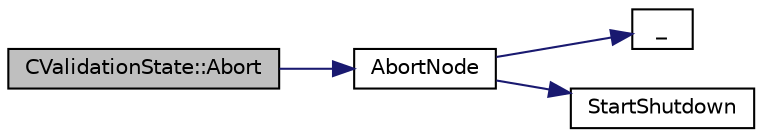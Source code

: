 digraph "CValidationState::Abort"
{
  edge [fontname="Helvetica",fontsize="10",labelfontname="Helvetica",labelfontsize="10"];
  node [fontname="Helvetica",fontsize="10",shape=record];
  rankdir="LR";
  Node2 [label="CValidationState::Abort",height=0.2,width=0.4,color="black", fillcolor="grey75", style="filled", fontcolor="black"];
  Node2 -> Node3 [color="midnightblue",fontsize="10",style="solid",fontname="Helvetica"];
  Node3 [label="AbortNode",height=0.2,width=0.4,color="black", fillcolor="white", style="filled",URL="$main_8h.html#af573b79d097a9ffe6503869f838ccf42",tooltip="Abort with a message. "];
  Node3 -> Node4 [color="midnightblue",fontsize="10",style="solid",fontname="Helvetica"];
  Node4 [label="_",height=0.2,width=0.4,color="black", fillcolor="white", style="filled",URL="$ui__interface_8h.html#aad133bb6103b53cebf03fd01e2f11ba1",tooltip="Translation function: Call Translate signal on UI interface, which returns a boost::optional result..."];
  Node3 -> Node5 [color="midnightblue",fontsize="10",style="solid",fontname="Helvetica"];
  Node5 [label="StartShutdown",height=0.2,width=0.4,color="black", fillcolor="white", style="filled",URL="$init_8cpp.html#ac7140c7327b1e6a8d46470b1cd0e8e1b"];
}
